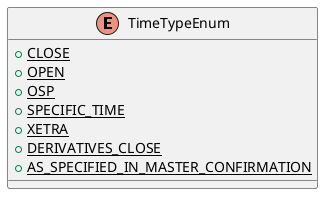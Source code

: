 @startuml

    enum TimeTypeEnum [[TimeTypeEnum.html]] {
        {static} +CLOSE
        {static} +OPEN
        {static} +OSP
        {static} +SPECIFIC_TIME
        {static} +XETRA
        {static} +DERIVATIVES_CLOSE
        {static} +AS_SPECIFIED_IN_MASTER_CONFIRMATION
    }

@enduml
